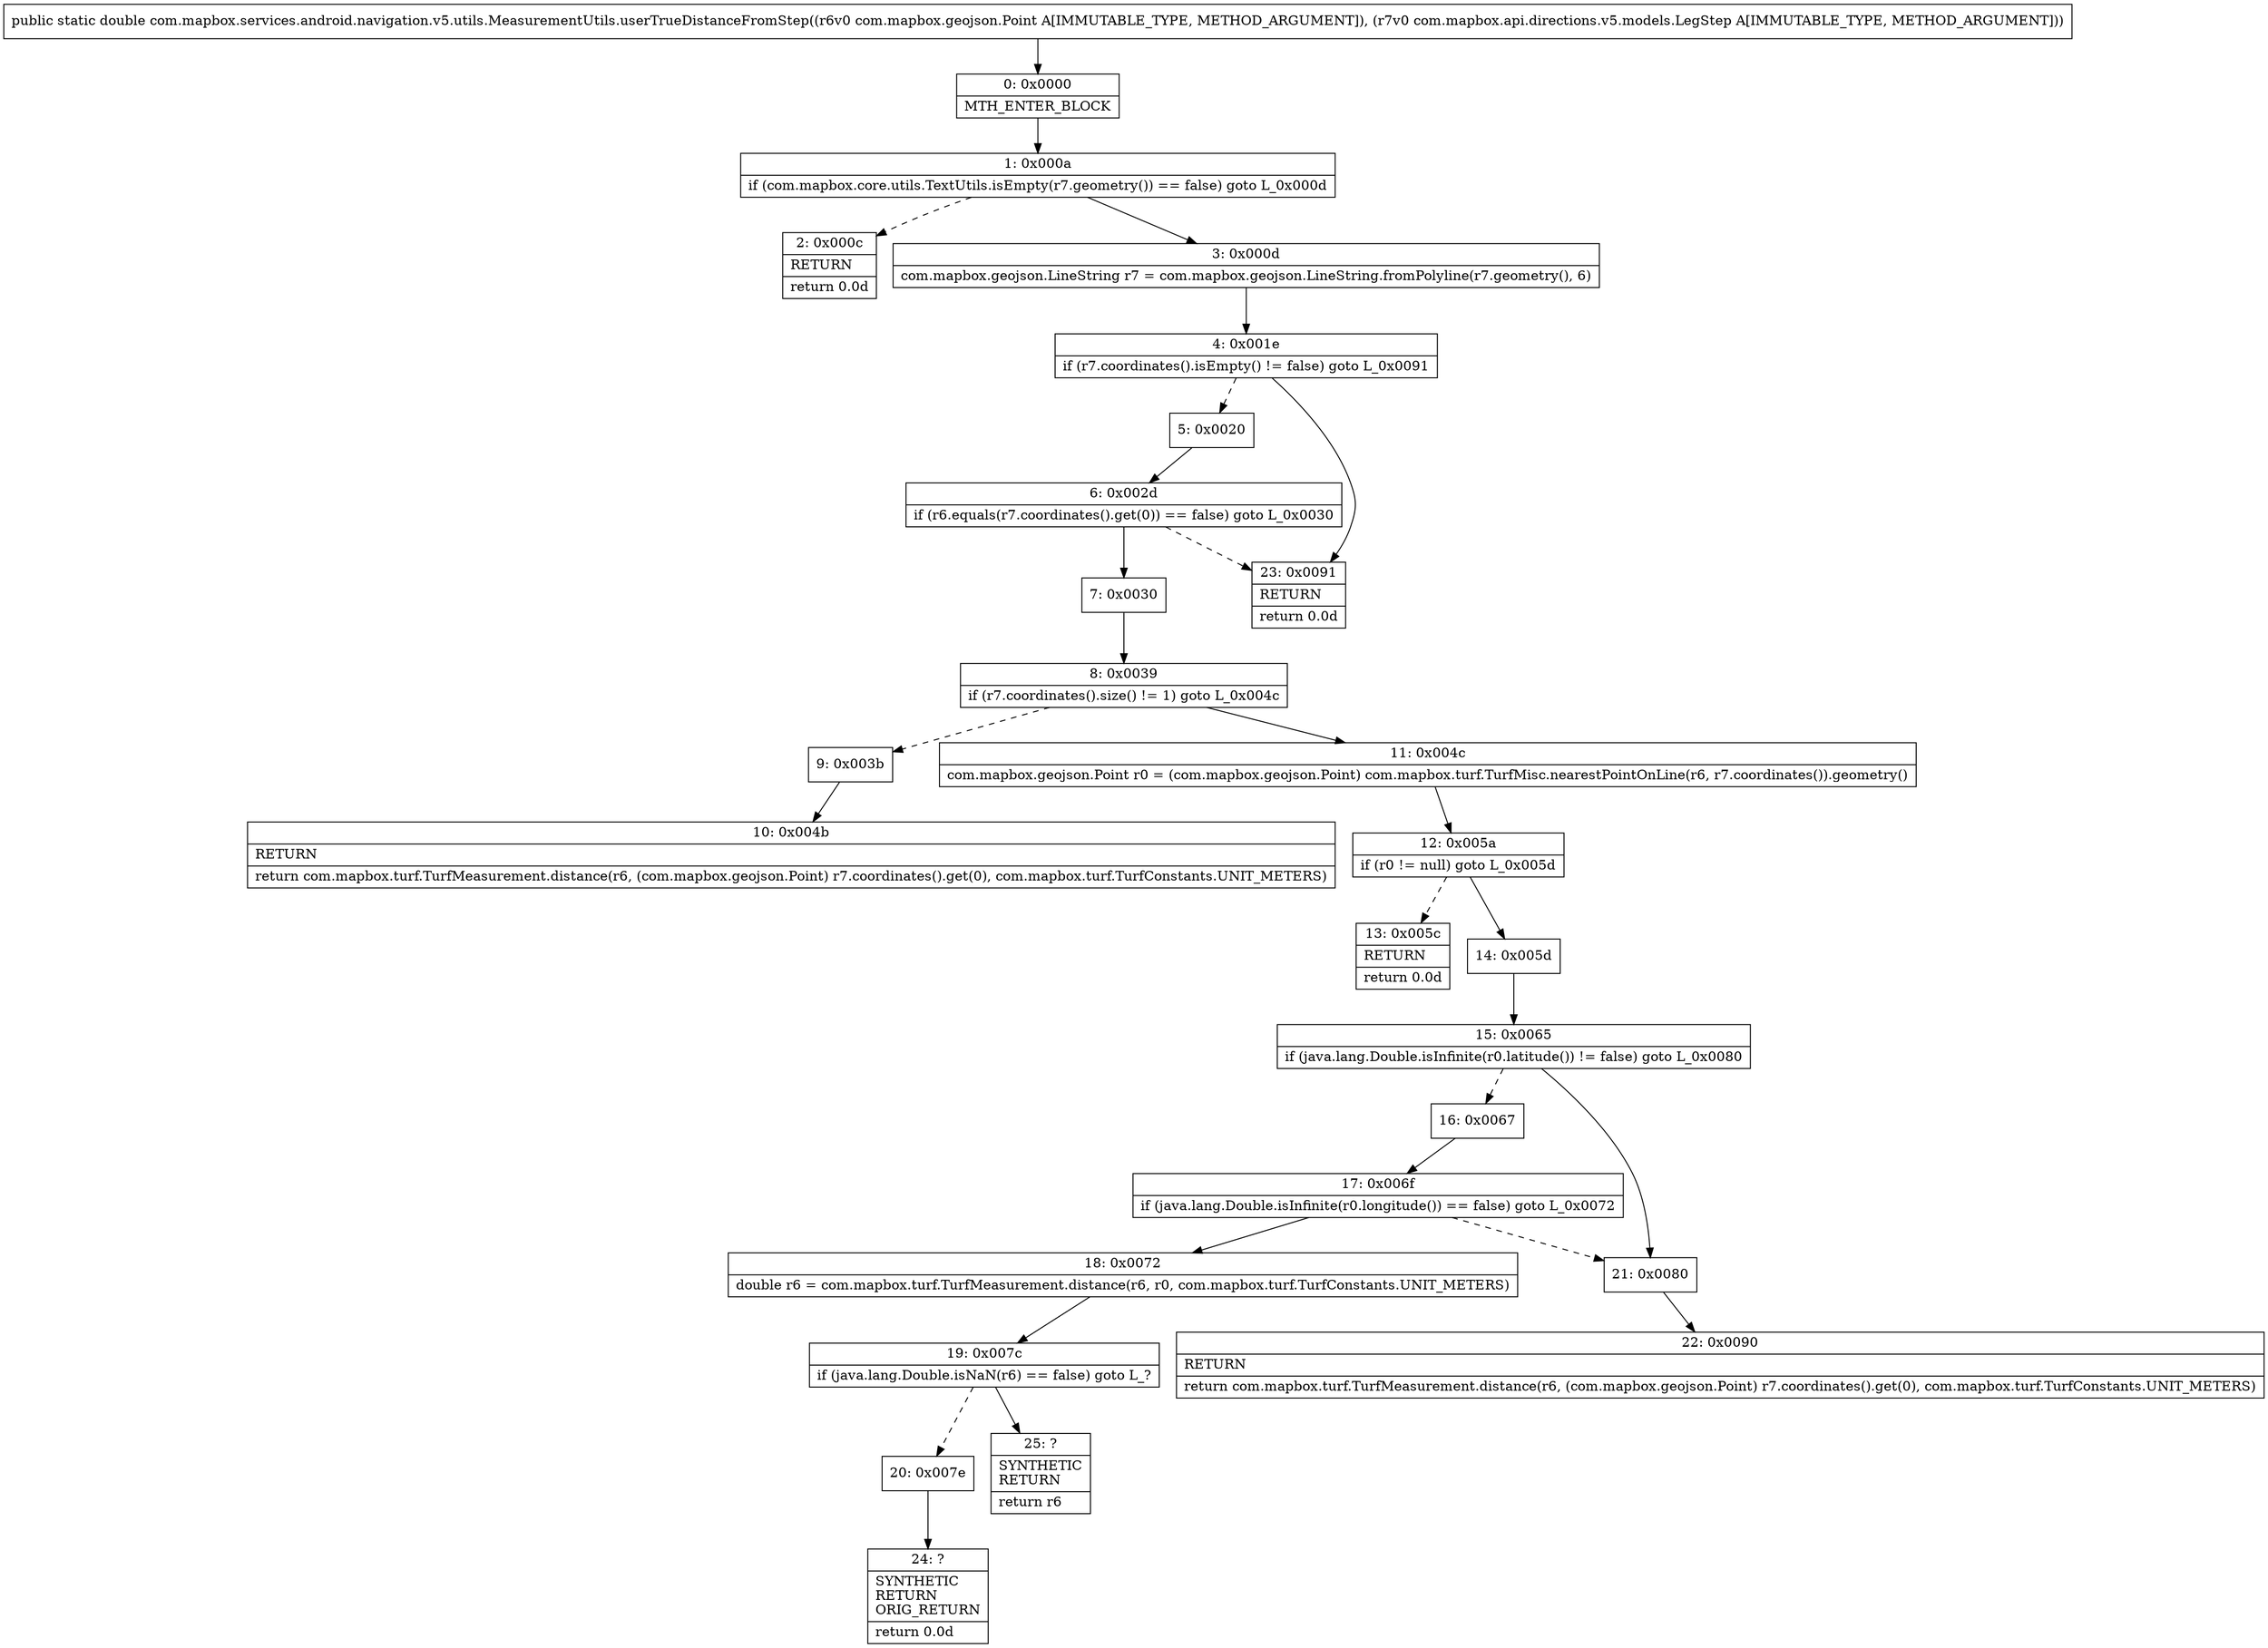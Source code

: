 digraph "CFG forcom.mapbox.services.android.navigation.v5.utils.MeasurementUtils.userTrueDistanceFromStep(Lcom\/mapbox\/geojson\/Point;Lcom\/mapbox\/api\/directions\/v5\/models\/LegStep;)D" {
Node_0 [shape=record,label="{0\:\ 0x0000|MTH_ENTER_BLOCK\l}"];
Node_1 [shape=record,label="{1\:\ 0x000a|if (com.mapbox.core.utils.TextUtils.isEmpty(r7.geometry()) == false) goto L_0x000d\l}"];
Node_2 [shape=record,label="{2\:\ 0x000c|RETURN\l|return 0.0d\l}"];
Node_3 [shape=record,label="{3\:\ 0x000d|com.mapbox.geojson.LineString r7 = com.mapbox.geojson.LineString.fromPolyline(r7.geometry(), 6)\l}"];
Node_4 [shape=record,label="{4\:\ 0x001e|if (r7.coordinates().isEmpty() != false) goto L_0x0091\l}"];
Node_5 [shape=record,label="{5\:\ 0x0020}"];
Node_6 [shape=record,label="{6\:\ 0x002d|if (r6.equals(r7.coordinates().get(0)) == false) goto L_0x0030\l}"];
Node_7 [shape=record,label="{7\:\ 0x0030}"];
Node_8 [shape=record,label="{8\:\ 0x0039|if (r7.coordinates().size() != 1) goto L_0x004c\l}"];
Node_9 [shape=record,label="{9\:\ 0x003b}"];
Node_10 [shape=record,label="{10\:\ 0x004b|RETURN\l|return com.mapbox.turf.TurfMeasurement.distance(r6, (com.mapbox.geojson.Point) r7.coordinates().get(0), com.mapbox.turf.TurfConstants.UNIT_METERS)\l}"];
Node_11 [shape=record,label="{11\:\ 0x004c|com.mapbox.geojson.Point r0 = (com.mapbox.geojson.Point) com.mapbox.turf.TurfMisc.nearestPointOnLine(r6, r7.coordinates()).geometry()\l}"];
Node_12 [shape=record,label="{12\:\ 0x005a|if (r0 != null) goto L_0x005d\l}"];
Node_13 [shape=record,label="{13\:\ 0x005c|RETURN\l|return 0.0d\l}"];
Node_14 [shape=record,label="{14\:\ 0x005d}"];
Node_15 [shape=record,label="{15\:\ 0x0065|if (java.lang.Double.isInfinite(r0.latitude()) != false) goto L_0x0080\l}"];
Node_16 [shape=record,label="{16\:\ 0x0067}"];
Node_17 [shape=record,label="{17\:\ 0x006f|if (java.lang.Double.isInfinite(r0.longitude()) == false) goto L_0x0072\l}"];
Node_18 [shape=record,label="{18\:\ 0x0072|double r6 = com.mapbox.turf.TurfMeasurement.distance(r6, r0, com.mapbox.turf.TurfConstants.UNIT_METERS)\l}"];
Node_19 [shape=record,label="{19\:\ 0x007c|if (java.lang.Double.isNaN(r6) == false) goto L_?\l}"];
Node_20 [shape=record,label="{20\:\ 0x007e}"];
Node_21 [shape=record,label="{21\:\ 0x0080}"];
Node_22 [shape=record,label="{22\:\ 0x0090|RETURN\l|return com.mapbox.turf.TurfMeasurement.distance(r6, (com.mapbox.geojson.Point) r7.coordinates().get(0), com.mapbox.turf.TurfConstants.UNIT_METERS)\l}"];
Node_23 [shape=record,label="{23\:\ 0x0091|RETURN\l|return 0.0d\l}"];
Node_24 [shape=record,label="{24\:\ ?|SYNTHETIC\lRETURN\lORIG_RETURN\l|return 0.0d\l}"];
Node_25 [shape=record,label="{25\:\ ?|SYNTHETIC\lRETURN\l|return r6\l}"];
MethodNode[shape=record,label="{public static double com.mapbox.services.android.navigation.v5.utils.MeasurementUtils.userTrueDistanceFromStep((r6v0 com.mapbox.geojson.Point A[IMMUTABLE_TYPE, METHOD_ARGUMENT]), (r7v0 com.mapbox.api.directions.v5.models.LegStep A[IMMUTABLE_TYPE, METHOD_ARGUMENT])) }"];
MethodNode -> Node_0;
Node_0 -> Node_1;
Node_1 -> Node_2[style=dashed];
Node_1 -> Node_3;
Node_3 -> Node_4;
Node_4 -> Node_5[style=dashed];
Node_4 -> Node_23;
Node_5 -> Node_6;
Node_6 -> Node_7;
Node_6 -> Node_23[style=dashed];
Node_7 -> Node_8;
Node_8 -> Node_9[style=dashed];
Node_8 -> Node_11;
Node_9 -> Node_10;
Node_11 -> Node_12;
Node_12 -> Node_13[style=dashed];
Node_12 -> Node_14;
Node_14 -> Node_15;
Node_15 -> Node_16[style=dashed];
Node_15 -> Node_21;
Node_16 -> Node_17;
Node_17 -> Node_18;
Node_17 -> Node_21[style=dashed];
Node_18 -> Node_19;
Node_19 -> Node_20[style=dashed];
Node_19 -> Node_25;
Node_20 -> Node_24;
Node_21 -> Node_22;
}

